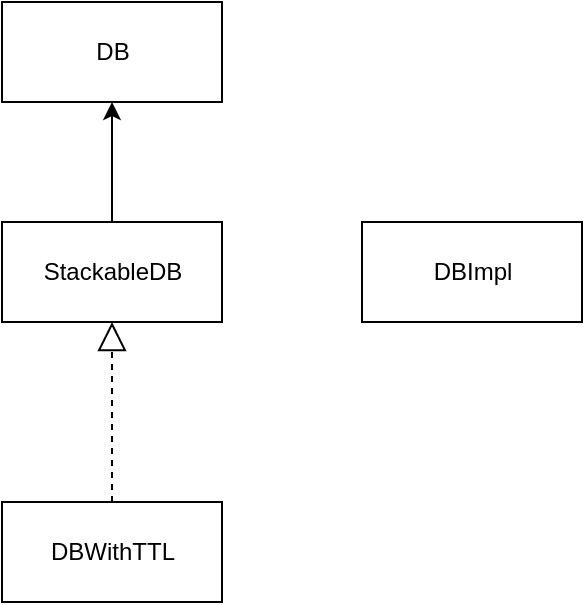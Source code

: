 <mxfile version="13.0.1" type="github">
  <diagram id="z_vCCQttQ4E1YuQUzYef" name="Page-1">
    <mxGraphModel dx="1426" dy="720" grid="1" gridSize="10" guides="1" tooltips="1" connect="1" arrows="1" fold="1" page="1" pageScale="1" pageWidth="827" pageHeight="1169" math="0" shadow="0">
      <root>
        <mxCell id="0" />
        <mxCell id="1" parent="0" />
        <mxCell id="hYsvKlEP_DEyvKOPhKUP-2" value="DB" style="html=1;" vertex="1" parent="1">
          <mxGeometry x="290" y="160" width="110" height="50" as="geometry" />
        </mxCell>
        <mxCell id="hYsvKlEP_DEyvKOPhKUP-6" style="edgeStyle=orthogonalEdgeStyle;rounded=0;orthogonalLoop=1;jettySize=auto;html=1;exitX=0.5;exitY=0;exitDx=0;exitDy=0;entryX=0.5;entryY=1;entryDx=0;entryDy=0;" edge="1" parent="1" source="hYsvKlEP_DEyvKOPhKUP-3" target="hYsvKlEP_DEyvKOPhKUP-2">
          <mxGeometry relative="1" as="geometry" />
        </mxCell>
        <mxCell id="hYsvKlEP_DEyvKOPhKUP-3" value="StackableDB" style="html=1;" vertex="1" parent="1">
          <mxGeometry x="290" y="270" width="110" height="50" as="geometry" />
        </mxCell>
        <mxCell id="hYsvKlEP_DEyvKOPhKUP-4" value="DBWithTTL" style="html=1;" vertex="1" parent="1">
          <mxGeometry x="290" y="410" width="110" height="50" as="geometry" />
        </mxCell>
        <mxCell id="hYsvKlEP_DEyvKOPhKUP-8" value="" style="endArrow=block;dashed=1;endFill=0;endSize=12;html=1;exitX=0.5;exitY=0;exitDx=0;exitDy=0;entryX=0.5;entryY=1;entryDx=0;entryDy=0;" edge="1" parent="1" source="hYsvKlEP_DEyvKOPhKUP-4" target="hYsvKlEP_DEyvKOPhKUP-3">
          <mxGeometry width="160" relative="1" as="geometry">
            <mxPoint x="330" y="370" as="sourcePoint" />
            <mxPoint x="490" y="370" as="targetPoint" />
          </mxGeometry>
        </mxCell>
        <mxCell id="hYsvKlEP_DEyvKOPhKUP-9" value="DBImpl" style="html=1;" vertex="1" parent="1">
          <mxGeometry x="470" y="270" width="110" height="50" as="geometry" />
        </mxCell>
      </root>
    </mxGraphModel>
  </diagram>
</mxfile>
